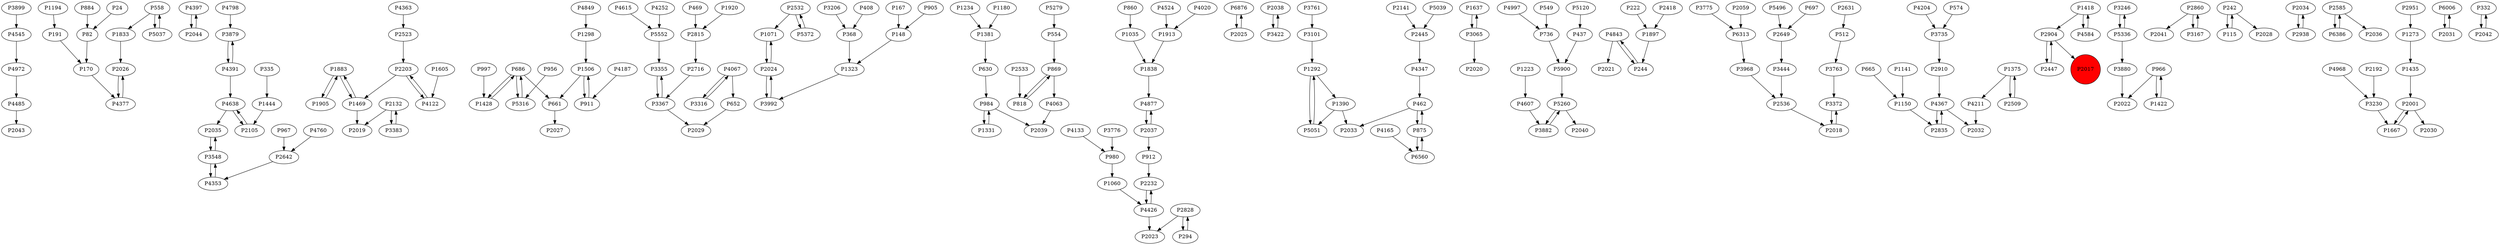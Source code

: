 digraph {
	P4545 -> P4972
	P2026 -> P4377
	P4397 -> P2044
	P4798 -> P3879
	P1883 -> P1469
	P686 -> P1428
	P4615 -> P5552
	P3899 -> P4545
	P2532 -> P1071
	P4063 -> P2039
	P4877 -> P2037
	P4067 -> P3316
	P997 -> P1428
	P5279 -> P554
	P4638 -> P2105
	P2132 -> P3383
	P4067 -> P652
	P860 -> P1035
	P2828 -> P2023
	P368 -> P1323
	P6876 -> P2025
	P2038 -> P3422
	P2105 -> P4638
	P3761 -> P3101
	P1506 -> P661
	P2037 -> P912
	P1637 -> P3065
	P2203 -> P4122
	P2025 -> P6876
	P4187 -> P911
	P469 -> P2815
	P3992 -> P2024
	P5900 -> P5260
	P4843 -> P2021
	P294 -> P2828
	P4133 -> P980
	P512 -> P3763
	P4211 -> P2032
	P4524 -> P1913
	P1375 -> P4211
	P1418 -> P2904
	P736 -> P5900
	P2910 -> P4367
	P3367 -> P2029
	P1298 -> P1506
	P2904 -> P2447
	P2716 -> P3367
	P3367 -> P3355
	P170 -> P4377
	P2232 -> P4426
	P222 -> P1897
	P167 -> P148
	P2828 -> P294
	P3246 -> P5336
	P2631 -> P512
	P2860 -> P2041
	P3879 -> P4391
	P4426 -> P2232
	P2523 -> P2203
	P630 -> P984
	P4426 -> P2023
	P665 -> P1150
	P3968 -> P2536
	P4165 -> P6560
	P1194 -> P191
	P2642 -> P4353
	P1506 -> P911
	P1905 -> P1883
	P4363 -> P2523
	P242 -> P115
	P1920 -> P2815
	P1833 -> P2026
	P1444 -> P2105
	P2132 -> P2019
	P4020 -> P1913
	P2141 -> P2445
	P818 -> P869
	P4353 -> P3548
	P1323 -> P3992
	P1469 -> P2019
	P4485 -> P2043
	P884 -> P82
	P4972 -> P4485
	P2445 -> P4347
	P2034 -> P2938
	P2585 -> P6386
	P967 -> P2642
	P1234 -> P1381
	P984 -> P2039
	P3775 -> P6313
	P4391 -> P4638
	P1605 -> P4122
	P554 -> P869
	P5372 -> P2532
	P4367 -> P2032
	P1838 -> P4877
	P2418 -> P1897
	P3206 -> P368
	P3422 -> P2038
	P2059 -> P6313
	P2533 -> P818
	P2035 -> P3548
	P191 -> P170
	P1331 -> P984
	P966 -> P1422
	P1292 -> P5051
	P1071 -> P2024
	P652 -> P2029
	P2001 -> P1667
	P6006 -> P2031
	P1667 -> P2001
	P5039 -> P2445
	P1469 -> P1883
	P4997 -> P736
	P4843 -> P244
	P5336 -> P3880
	P1418 -> P4584
	P335 -> P1444
	P462 -> P875
	P437 -> P5900
	P1381 -> P630
	P5316 -> P686
	P244 -> P4843
	P4968 -> P3230
	P148 -> P1323
	P3230 -> P1667
	P2447 -> P2904
	P3355 -> P3367
	P558 -> P5037
	P4391 -> P3879
	P3101 -> P1292
	P905 -> P148
	P2001 -> P2030
	P1141 -> P1150
	P2031 -> P6006
	P6386 -> P2585
	P1422 -> P966
	P966 -> P2022
	P4377 -> P2026
	P2018 -> P3372
	P1060 -> P4426
	P24 -> P82
	P1390 -> P2033
	P1435 -> P2001
	P408 -> P368
	P5552 -> P3355
	P2938 -> P2034
	P2815 -> P2716
	P2037 -> P4877
	P3763 -> P3372
	P5336 -> P3246
	P661 -> P2027
	P3383 -> P2132
	P1292 -> P1390
	P3065 -> P1637
	P2860 -> P3167
	P1035 -> P1838
	P558 -> P1833
	P2509 -> P1375
	P980 -> P1060
	P1428 -> P686
	P332 -> P2042
	P4122 -> P2203
	P5496 -> P2649
	P1180 -> P1381
	P115 -> P242
	P911 -> P1506
	P5260 -> P3882
	P462 -> P2033
	P2042 -> P332
	P3444 -> P2536
	P4849 -> P1298
	P2649 -> P3444
	P4638 -> P2035
	P4367 -> P2835
	P2192 -> P3230
	P6313 -> P3968
	P5260 -> P2040
	P5120 -> P437
	P2951 -> P1273
	P2203 -> P1469
	P1897 -> P244
	P242 -> P2028
	P1223 -> P4607
	P4584 -> P1418
	P1390 -> P5051
	P2532 -> P5372
	P2585 -> P2036
	P686 -> P5316
	P1883 -> P1905
	P869 -> P818
	P3372 -> P2018
	P4204 -> P3735
	P875 -> P6560
	P3880 -> P2022
	P3548 -> P4353
	P912 -> P2232
	P1273 -> P1435
	P6560 -> P875
	P984 -> P1331
	P3735 -> P2910
	P869 -> P4063
	P1150 -> P2835
	P956 -> P5316
	P2536 -> P2018
	P686 -> P661
	P82 -> P170
	P697 -> P2649
	P3548 -> P2035
	P3316 -> P4067
	P4347 -> P462
	P2024 -> P1071
	P3776 -> P980
	P4760 -> P2642
	P2024 -> P3992
	P5037 -> P558
	P3882 -> P5260
	P4607 -> P3882
	P1375 -> P2509
	P549 -> P736
	P875 -> P462
	P2904 -> P2017
	P3065 -> P2020
	P1913 -> P1838
	P3167 -> P2860
	P574 -> P3735
	P4252 -> P5552
	P5051 -> P1292
	P2835 -> P4367
	P2044 -> P4397
	P2017 [shape=circle]
	P2017 [style=filled]
	P2017 [fillcolor=red]
}